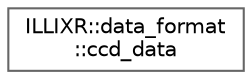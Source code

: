 digraph "Graphical Class Hierarchy"
{
 // LATEX_PDF_SIZE
  bgcolor="transparent";
  edge [fontname=Helvetica,fontsize=10,labelfontname=Helvetica,labelfontsize=10];
  node [fontname=Helvetica,fontsize=10,shape=box,height=0.2,width=0.4];
  rankdir="LR";
  Node0 [id="Node000000",label="ILLIXR::data_format\l::ccd_data",height=0.2,width=0.4,color="grey40", fillcolor="white", style="filled",URL="$structILLIXR_1_1data__format_1_1ccd__data.html",tooltip="A data structure to hold relevant camera information. This information is constant (per camera)"];
}
